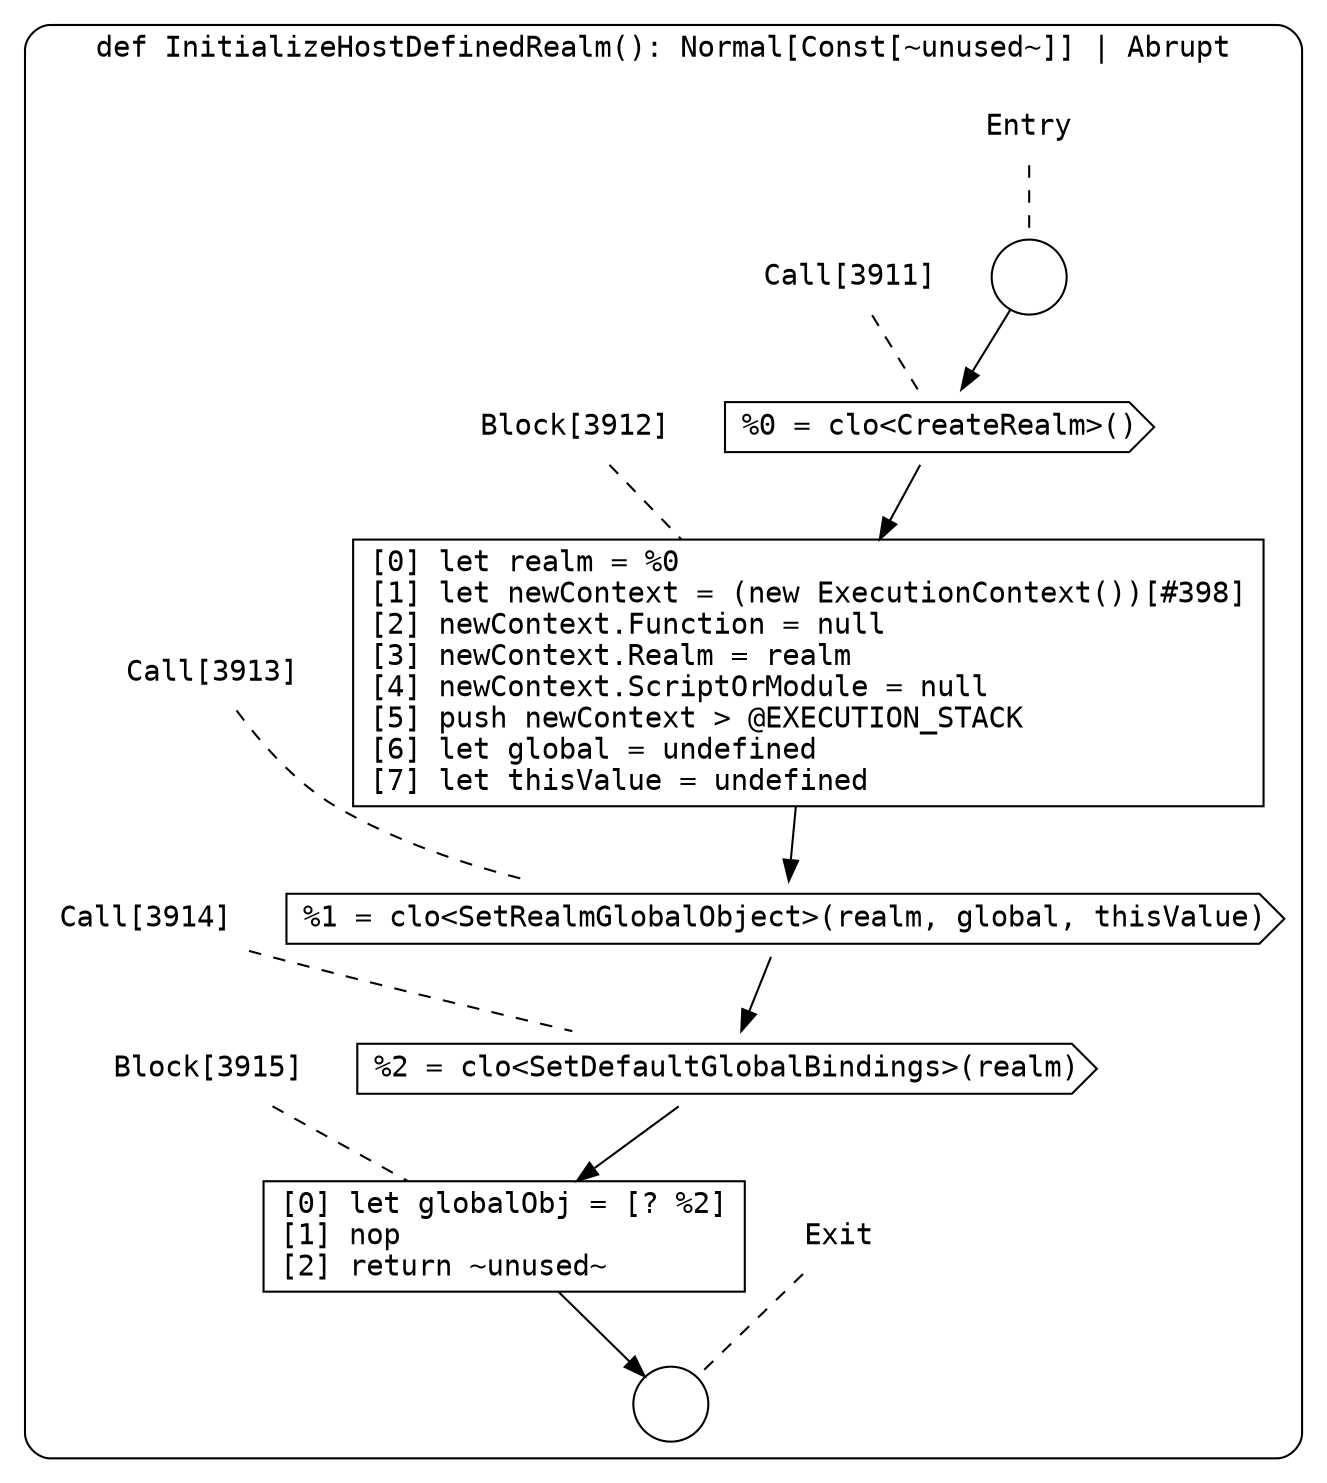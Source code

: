 digraph {
  graph [fontname = "Consolas"]
  node [fontname = "Consolas"]
  edge [fontname = "Consolas"]
  subgraph cluster1040 {
    label = "def InitializeHostDefinedRealm(): Normal[Const[~unused~]] | Abrupt"
    style = rounded
    cluster1040_entry_name [shape=none, label=<<font color="black">Entry</font>>]
    cluster1040_entry_name -> cluster1040_entry [arrowhead=none, color="black", style=dashed]
    cluster1040_entry [shape=circle label=" " color="black" fillcolor="white" style=filled]
    cluster1040_entry -> node3911 [color="black"]
    cluster1040_exit_name [shape=none, label=<<font color="black">Exit</font>>]
    cluster1040_exit_name -> cluster1040_exit [arrowhead=none, color="black", style=dashed]
    cluster1040_exit [shape=circle label=" " color="black" fillcolor="white" style=filled]
    node3911_name [shape=none, label=<<font color="black">Call[3911]</font>>]
    node3911_name -> node3911 [arrowhead=none, color="black", style=dashed]
    node3911 [shape=cds, label=<<font color="black">%0 = clo&lt;CreateRealm&gt;()</font>> color="black" fillcolor="white", style=filled]
    node3911 -> node3912 [color="black"]
    node3912_name [shape=none, label=<<font color="black">Block[3912]</font>>]
    node3912_name -> node3912 [arrowhead=none, color="black", style=dashed]
    node3912 [shape=box, label=<<font color="black">[0] let realm = %0<BR ALIGN="LEFT"/>[1] let newContext = (new ExecutionContext())[#398]<BR ALIGN="LEFT"/>[2] newContext.Function = null<BR ALIGN="LEFT"/>[3] newContext.Realm = realm<BR ALIGN="LEFT"/>[4] newContext.ScriptOrModule = null<BR ALIGN="LEFT"/>[5] push newContext &gt; @EXECUTION_STACK<BR ALIGN="LEFT"/>[6] let global = undefined<BR ALIGN="LEFT"/>[7] let thisValue = undefined<BR ALIGN="LEFT"/></font>> color="black" fillcolor="white", style=filled]
    node3912 -> node3913 [color="black"]
    node3913_name [shape=none, label=<<font color="black">Call[3913]</font>>]
    node3913_name -> node3913 [arrowhead=none, color="black", style=dashed]
    node3913 [shape=cds, label=<<font color="black">%1 = clo&lt;SetRealmGlobalObject&gt;(realm, global, thisValue)</font>> color="black" fillcolor="white", style=filled]
    node3913 -> node3914 [color="black"]
    node3914_name [shape=none, label=<<font color="black">Call[3914]</font>>]
    node3914_name -> node3914 [arrowhead=none, color="black", style=dashed]
    node3914 [shape=cds, label=<<font color="black">%2 = clo&lt;SetDefaultGlobalBindings&gt;(realm)</font>> color="black" fillcolor="white", style=filled]
    node3914 -> node3915 [color="black"]
    node3915_name [shape=none, label=<<font color="black">Block[3915]</font>>]
    node3915_name -> node3915 [arrowhead=none, color="black", style=dashed]
    node3915 [shape=box, label=<<font color="black">[0] let globalObj = [? %2]<BR ALIGN="LEFT"/>[1] nop<BR ALIGN="LEFT"/>[2] return ~unused~<BR ALIGN="LEFT"/></font>> color="black" fillcolor="white", style=filled]
    node3915 -> cluster1040_exit [color="black"]
  }
}
